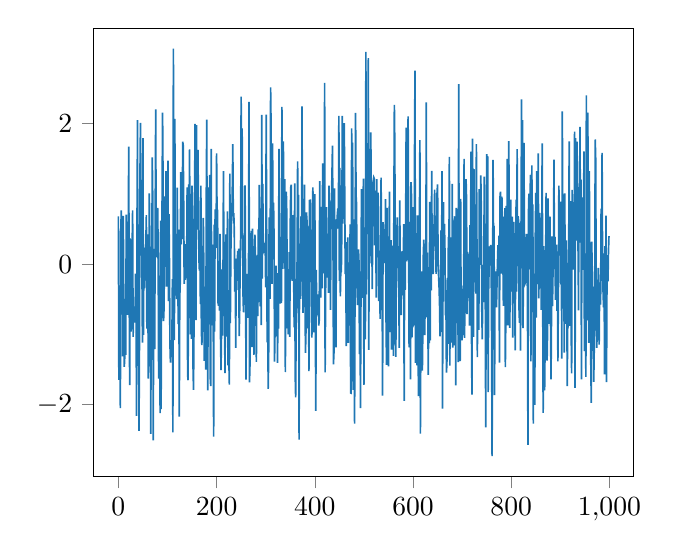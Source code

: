 % This file was created by matplotlib2tikz v0.6.17.
\begin{tikzpicture}

\definecolor{color0}{rgb}{0.122,0.467,0.706}

\begin{axis}[
xmin=-49.95, xmax=1048.95,
ymin=-3.024, ymax=3.357,
tick align=outside,
tick pos=left,
x grid style={white!69.02!black},
y grid style={white!69.02!black}
]
\addplot [semithick, color0, forget plot]
table {%
0 0.678
1 -1.649
2 -0.733
3 -0.303
4 -2.05
5 0.512
6 0.764
7 -0.189
8 0.036
9 -1.312
10 0.686
11 -0.556
12 -1.463
13 -1.322
14 -0.496
15 -1.294
16 0.703
17 0.438
18 -0.722
19 0.178
20 -0.192
21 1.673
22 -0.341
23 -1.723
24 0.367
25 -0.69
26 -0.96
27 -0.343
28 0.22
29 0.763
30 -1.035
31 -0.603
32 -0.68
33 -0.748
34 -0.832
35 -0.137
36 -0.601
37 -2.161
38 0.68
39 2.048
40 -1.354
41 -0.489
42 -2.373
43 -1.028
44 1.292
45 2.011
46 0.918
47 0.734
48 -0.075
49 -1.117
50 1.792
51 -1.006
52 0.234
53 -0.346
54 0.013
55 -0.235
56 0.334
57 0.697
58 -0.918
59 0.422
60 -0.368
61 -1.631
62 -1.151
63 1.008
64 0.369
65 -0.147
66 -2.416
67 -0.085
68 -0.252
69 1.518
70 0.951
71 -2.51
72 -0.309
73 0.215
74 -1.209
75 0.696
76 2.201
77 0.305
78 0.116
79 0.105
80 0.801
81 0.221
82 -1.63
83 -0.165
84 -0.694
85 -2.121
86 0.619
87 -2.066
88 -0.073
89 0.905
90 2.156
91 1.182
92 -0.813
93 -0.626
94 0.472
95 0.965
96 -0.039
97 1.323
98 -0.321
99 0.424
100 0.514
101 1.472
102 -0.528
103 0.71
104 0.046
105 -1.131
106 -1.401
107 -1.242
108 -1.305
109 -1.11
110 -0.215
111 -2.395
112 3.067
113 0.443
114 -1.084
115 2.068
116 -0.45
117 0.129
118 -0.307
119 -0.5
120 1.088
121 -0.248
122 -0.853
123 0.491
124 -2.17
125 -0.479
126 -0.253
127 1.31
128 0.28
129 1.054
130 0.357
131 1.743
132 1.692
133 0.867
134 -0.28
135 0.283
136 -0.225
137 0.152
138 -0.198
139 -0.054
140 1.093
141 -1.572
142 -1.653
143 1.136
144 -0.047
145 1.632
146 -0.514
147 -1.002
148 0.999
149 -1.066
150 1.118
151 0.75
152 -1.453
153 -1.79
154 -0.886
155 0.353
156 1.994
157 0.126
158 -0.796
159 1.976
160 0.489
161 0.938
162 1.626
163 0.896
164 0.071
165 -0.092
166 0.393
167 -0.57
168 1.117
169 -0.933
170 -1.154
171 -0.853
172 -0.117
173 0.659
174 -0.064
175 -1.376
176 -0.605
177 -0.825
178 -1.502
179 0.979
180 2.057
181 -0.601
182 -1.796
183 0.017
184 1.092
185 -0.799
186 1.271
187 -1.608
188 -1.738
189 1.639
190 -0.872
191 0.276
192 -0.017
193 -0.35
194 -2.457
195 0.562
196 -0.96
197 0.779
198 0.239
199 0.241
200 1.574
201 0.651
202 0.774
203 -0.553
204 -0.592
205 0.045
206 -0.663
207 0.43
208 -1.01
209 -1.508
210 -0.974
211 -0.076
212 -1.019
213 -0.28
214 1.323
215 -0.078
216 -0.393
217 -1.551
218 -0.149
219 0.424
220 -0.18
221 -1.034
222 0.749
223 -1.442
224 -0.857
225 -1.366
226 -1.716
227 1.287
228 -0.841
229 0.152
230 0.562
231 0.644
232 1.068
233 1.708
234 0.678
235 0.726
236 0.486
237 -0.393
238 0.062
239 -1.191
240 0.079
241 -0.372
242 -0.034
243 0.187
244 0.079
245 0.219
246 -1.025
247 -0.665
248 -0.032
249 0.402
250 2.384
251 0.361
252 1.932
253 0.547
254 -0.528
255 -0.688
256 0.082
257 -0.307
258 1.12
259 -0.364
260 -1.646
261 -0.272
262 -0.139
263 -0.392
264 -0.765
265 -0.189
266 2.307
267 -1.684
268 -1.423
269 -0.039
270 0.357
271 0.472
272 -1.181
273 0.504
274 -0.028
275 -0.373
276 -1.292
277 -0.026
278 0.419
279 0.106
280 -0.524
281 -1.393
282 -0.215
283 0.131
284 -0.739
285 0.497
286 0.154
287 1.126
288 -0.455
289 -0.602
290 0.634
291 -0.868
292 2.123
293 -0.206
294 1.143
295 0.31
296 0.242
297 0.3
298 0.161
299 0.268
300 -0.333
301 2.126
302 0.454
303 -1.116
304 -0.176
305 -1.777
306 -1.35
307 0.663
308 0.514
309 -0.495
310 2.514
311 1.935
312 -0.228
313 -0.282
314 1.719
315 0.453
316 0.873
317 0.372
318 -1.387
319 -0.945
320 -1.028
321 -0.021
322 -0.583
323 -0.13
324 -1.406
325 -0.655
326 -0.917
327 1.639
328 0.666
329 -0.563
330 -0.253
331 0.343
332 -0.555
333 2.236
334 0.845
335 -0.068
336 1.746
337 0.012
338 0.922
339 1.208
340 -1.536
341 -0.106
342 1.031
343 0.693
344 -0.916
345 -0.738
346 -0.999
347 -0.45
348 0.169
349 -1.035
350 0.571
351 1.087
352 1.13
353 -0.153
354 -0.24
355 0.684
356 0.686
357 -0.205
358 -0.9
359 1.15
360 -1.563
361 -1.897
362 -0.935
363 -0.754
364 0.114
365 1.462
366 0.501
367 0.985
368 -2.498
369 0.292
370 -0.129
371 -0.496
372 0.679
373 -0.086
374 2.243
375 -0.079
376 -0.694
377 -0.112
378 0.526
379 1.131
380 -0.461
381 -1.263
382 -0.957
383 0.737
384 0.621
385 0.456
386 -0.914
387 0.448
388 -1.522
389 0.914
390 0.584
391 0.921
392 0.167
393 -0.673
394 -1.047
395 -0.662
396 1.093
397 0.716
398 -0.971
399 0.52
400 0.994
401 -0.634
402 -2.091
403 -0.082
404 -0.731
405 -0.552
406 -0.432
407 -0.486
408 -0.875
409 -0.797
410 1.18
411 -0.04
412 -0.476
413 0.813
414 -0.217
415 -0.347
416 1.433
417 0.028
418 0.594
419 -0.132
420 2.579
421 -1.541
422 -0.479
423 0.717
424 0.809
425 -0.146
426 -0.192
427 0.317
428 -0.411
429 1.115
430 0.276
431 0.393
432 -0.651
433 0.767
434 0.961
435 1.306
436 1.687
437 0.441
438 -1.426
439 -1.258
440 1.076
441 -0.734
442 -0.655
443 -1.185
444 0.637
445 0.598
446 0.718
447 0.793
448 0.505
449 2.108
450 -0.239
451 1.37
452 -0.458
453 -0.028
454 -0.116
455 0.451
456 2.11
457 0.576
458 0.845
459 1.572
460 2.007
461 0.891
462 -0.143
463 0.312
464 -1.169
465 -0.591
466 -0.351
467 0.38
468 -1.123
469 -0.57
470 -0.833
471 -0.225
472 0.565
473 -1.834
474 -1.837
475 1.932
476 0.788
477 1.729
478 -1.79
479 0.636
480 0.485
481 -2.27
482 -0.041
483 2.153
484 0.975
485 0.855
486 -0.326
487 -0.583
488 -0.163
489 0.209
490 0.024
491 -1.282
492 -0.509
493 -2.049
494 -0.446
495 1.067
496 0.175
497 -0.481
498 0.657
499 1.215
500 -1.718
501 -0.378
502 0.486
503 -1.072
504 3.022
505 -0.431
506 1.72
507 0.427
508 0.591
509 2.931
510 -1.22
511 1.64
512 0.011
513 0.47
514 1.873
515 0.96
516 0.494
517 -0.356
518 0.748
519 1.181
520 1.235
521 1.22
522 0.268
523 0.738
524 1.044
525 -0.479
526 1.208
527 0.622
528 0.095
529 1.016
530 -0.528
531 -0.245
532 0.1
533 -0.78
534 0.496
535 1.23
536 -0.338
537 -0.051
538 -1.872
539 0.598
540 0.105
541 0.281
542 0.384
543 0.014
544 0.924
545 -0.735
546 -1.434
547 0.799
548 -1.085
549 0.394
550 -1.455
551 0.168
552 1.032
553 -0.969
554 0.192
555 0.342
556 -1.218
557 -1.114
558 0.264
559 -0.318
560 -1.307
561 0.756
562 2.267
563 1.635
564 -1.01
565 -1.322
566 0.131
567 0.434
568 0.665
569 0.109
570 -0.029
571 -0.395
572 -1.191
573 0.906
574 -0.233
575 0.173
576 -0.728
577 -0.108
578 0.184
579 -0.446
580 -0.25
581 0.57
582 -1.946
583 0.448
584 -0.366
585 0.498
586 1.941
587 0.037
588 0.387
589 1.505
590 2.103
591 0.506
592 -1.185
593 0.599
594 0.504
595 -1.642
596 1.166
597 0.942
598 -1.042
599 0.81
600 0.564
601 -0.863
602 -0.847
603 1.489
604 2.755
605 -1.405
606 0.442
607 -0.62
608 -1.442
609 0.693
610 -0.409
611 -1.881
612 -0.686
613 0.516
614 1.764
615 -2.412
616 -0.89
617 -0.971
618 -0.105
619 -1.517
620 -0.921
621 0.146
622 0.346
623 0.052
624 -1.011
625 0.026
626 -0.53
627 2.3
628 -0.76
629 0.164
630 -0.493
631 -1.576
632 -0.515
633 -1.124
634 0.884
635 -1.087
636 0.603
637 -0.374
638 1.328
639 0.064
640 0.568
641 -0.143
642 0.242
643 0.464
644 1.061
645 0.426
646 0.445
647 -0.14
648 0.097
649 1.029
650 1.134
651 0.111
652 -0.156
653 -0.317
654 -0.555
655 -1.027
656 -0.818
657 0.478
658 -0.508
659 1.324
660 -2.056
661 -0.324
662 0.881
663 -0.156
664 0.573
665 0.208
666 -0.731
667 -0.45
668 -1.545
669 -1.417
670 -0.198
671 -1.135
672 0.388
673 -0.006
674 1.525
675 -1.447
676 0.379
677 -0.114
678 -1.116
679 -0.828
680 1.142
681 -1.19
682 -0.967
683 -1.158
684 0.592
685 0.68
686 0.022
687 -1.725
688 0.799
689 0.747
690 0.52
691 0.149
692 -1.395
693 2.561
694 -0.502
695 -1.086
696 -1.38
697 0.929
698 -0.894
699 -0.306
700 -1.085
701 -0.527
702 -0.429
703 -1.007
704 1.499
705 -1.049
706 -0.035
707 -0.697
708 1.208
709 0.915
710 -0.711
711 0.171
712 0.124
713 -0.067
714 0.14
715 -0.875
716 0.554
717 -0.296
718 1.6
719 -0.905
720 -1.858
721 1.787
722 0.868
723 -1.035
724 1.352
725 0.377
726 0.395
727 -0.158
728 -0.419
729 1.706
730 0.569
731 -1.325
732 0.093
733 -0.224
734 -0.937
735 1.067
736 -0.01
737 0.258
738 1.264
739 0.794
740 -0.63
741 -1.07
742 -0.36
743 -0.01
744 -0.542
745 1.246
746 -0.495
747 -0.117
748 -2.323
749 -0.462
750 1.565
751 0.157
752 1.538
753 -1.821
754 -0.361
755 -0.038
756 0.252
757 0.016
758 0.272
759 0.208
760 -0.988
761 -2.734
762 -0.495
763 1.483
764 0.225
765 0.543
766 -1.864
767 -0.16
768 -0.106
769 -0.348
770 -0.617
771 -0.275
772 0.023
773 0.271
774 -0.15
775 0.406
776 -1.401
777 0.944
778 1.03
779 0.593
780 -0.134
781 0.96
782 0.042
783 0.127
784 -0.594
785 0.675
786 -0.098
787 0.798
788 -1.466
789 -0.731
790 0.829
791 -0.403
792 1.496
793 -0.872
794 0.125
795 1.75
796 0.54
797 -0.908
798 -0.193
799 0.918
800 0.058
801 -0.392
802 0.674
803 -1.048
804 0.113
805 0.599
806 -0.029
807 -0.052
808 -1.229
809 0.186
810 0.918
811 -0.392
812 1.635
813 -0.03
814 0.682
815 0.61
816 -0.704
817 -0.835
818 0.587
819 -1.233
820 0.539
821 2.344
822 -0.06
823 2.048
824 -0.911
825 0.123
826 1.726
827 -0.297
828 -0.281
829 -0.245
830 0.257
831 0.428
832 -0.209
833 -0.339
834 -2.574
835 0.69
836 1.001
837 -0.076
838 0.279
839 1.271
840 -1.385
841 -0.184
842 1.404
843 -0.406
844 0.851
845 -2.27
846 -0.135
847 -0.984
848 -2.005
849 0.414
850 1.014
851 -0.761
852 1.324
853 1.181
854 -0.287
855 1.575
856 -0.488
857 -0.137
858 0.729
859 0.231
860 0.66
861 -0.652
862 0.123
863 1.717
864 -0.3
865 -2.117
866 0.255
867 -1.163
868 -1.799
869 -1.119
870 -0.048
871 1.015
872 -0.972
873 -1.375
874 -0.953
875 0.935
876 -0.225
877 0.189
878 -0.85
879 0.675
880 -0.788
881 -1.64
882 -0.72
883 0.395
884 -0.599
885 -0.128
886 0.018
887 1.486
888 0.027
889 0.387
890 -0.509
891 -0.348
892 0.278
893 -0.667
894 -0.119
895 -1.383
896 -0.446
897 1.116
898 0.452
899 0.12
900 0.889
901 -0.287
902 0.046
903 -1.345
904 2.174
905 0.447
906 0.993
907 -0.146
908 -1.259
909 1.008
910 -0.427
911 -0.85
912 0.338
913 -0.028
914 -1.737
915 -0.779
916 -0.811
917 0.137
918 1.746
919 -0.879
920 -0.402
921 0.897
922 -0.937
923 -1.555
924 1.055
925 0.274
926 -0.079
927 0.212
928 -0.021
929 1.884
930 -1.762
931 1.791
932 0.335
933 1.472
934 1.744
935 0.965
936 0.287
937 -0.66
938 1.094
939 0.448
940 1.952
941 0.304
942 1.202
943 -1.64
944 0.95
945 0.051
946 0.677
947 -0.083
948 1.604
949 -1.239
950 -0.48
951 -0.529
952 -1.606
953 2.4
954 -0.802
955 0.155
956 2.156
957 -0.144
958 -1.121
959 1.324
960 -0.106
961 -0.731
962 -1.397
963 -1.976
964 0.319
965 -0.213
966 -0.594
967 -0.32
968 -1.678
969 -1.209
970 -0.528
971 1.773
972 1.496
973 -0.447
974 -1.192
975 -1.01
976 -1.084
977 -0.053
978 -0.239
979 -1.147
980 -0.3
981 -0.319
982 -0.577
983 0.789
984 -0.008
985 1.582
986 -0.075
987 -0.396
988 -0.617
989 0.151
990 -1.57
991 0.255
992 -0.737
993 0.688
994 -1.679
995 -0.19
996 0.126
997 -0.245
998 0.187
999 0.398
};
\end{axis}

\end{tikzpicture}